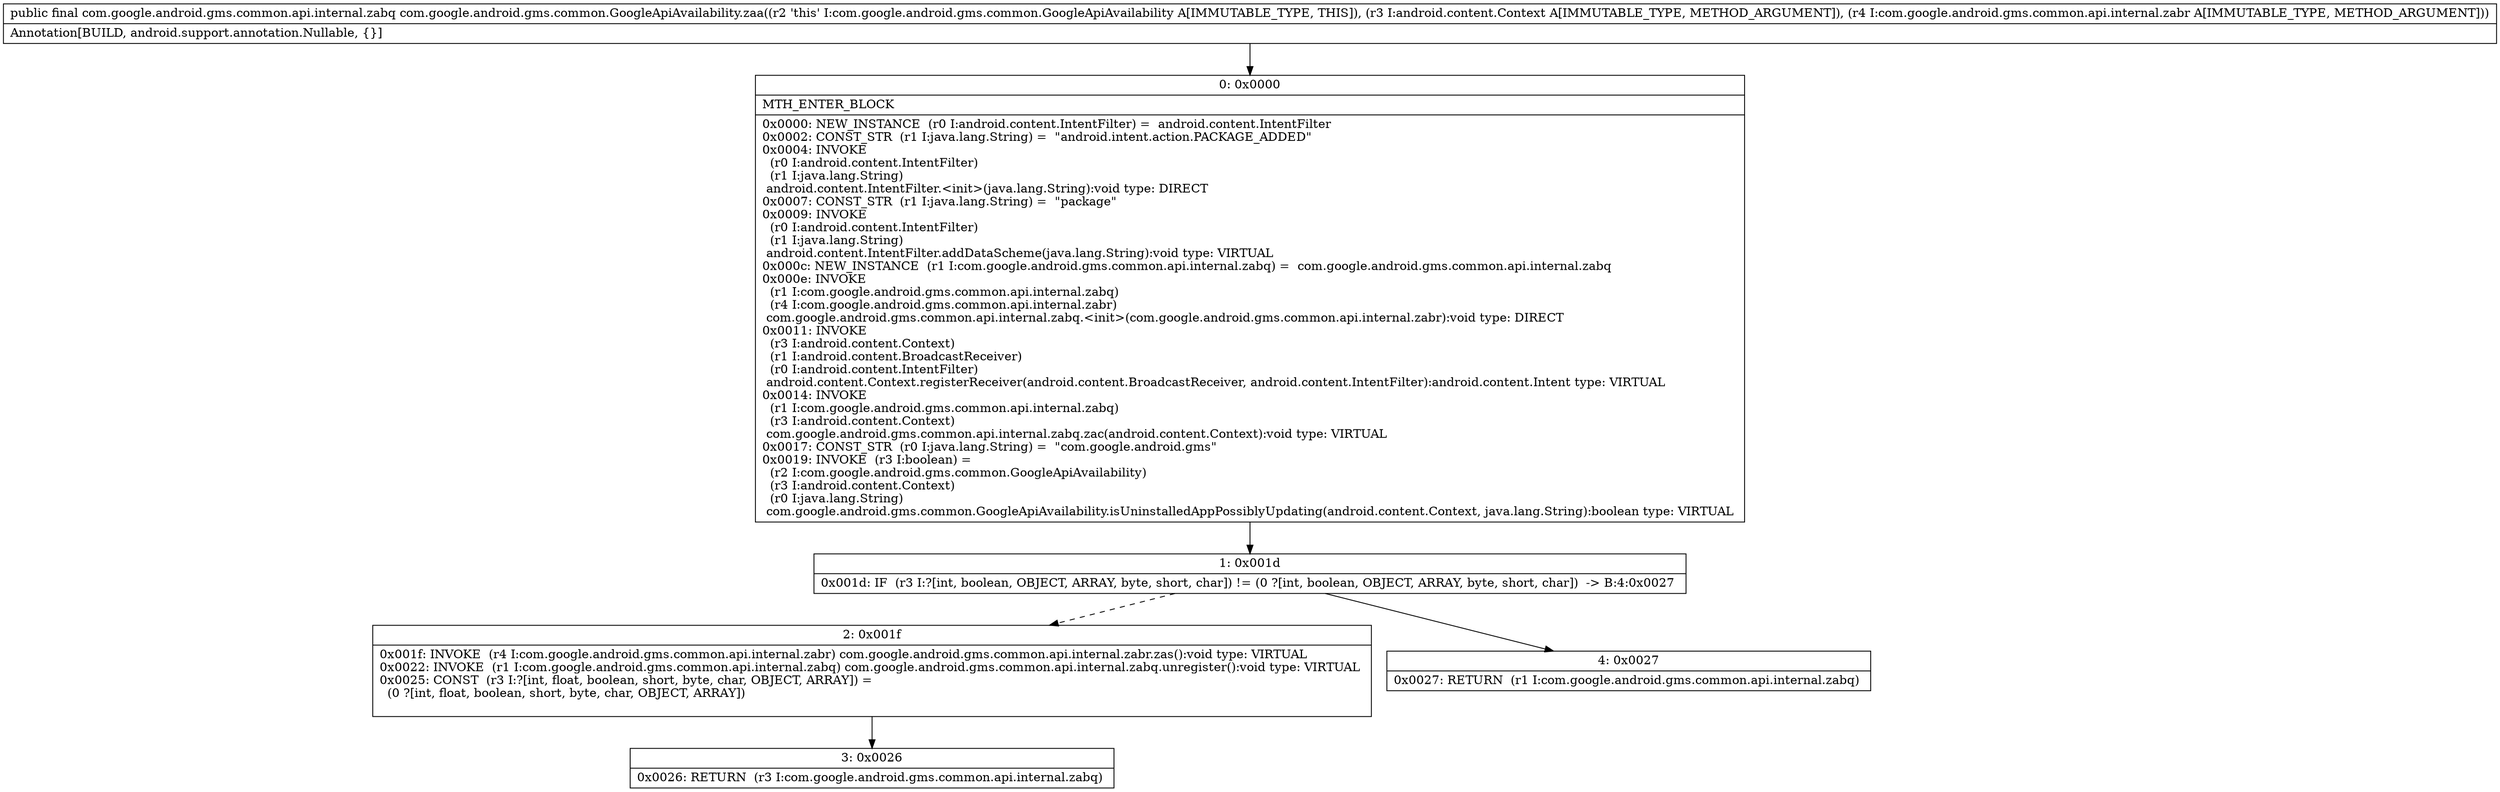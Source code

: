 digraph "CFG forcom.google.android.gms.common.GoogleApiAvailability.zaa(Landroid\/content\/Context;Lcom\/google\/android\/gms\/common\/api\/internal\/zabr;)Lcom\/google\/android\/gms\/common\/api\/internal\/zabq;" {
Node_0 [shape=record,label="{0\:\ 0x0000|MTH_ENTER_BLOCK\l|0x0000: NEW_INSTANCE  (r0 I:android.content.IntentFilter) =  android.content.IntentFilter \l0x0002: CONST_STR  (r1 I:java.lang.String) =  \"android.intent.action.PACKAGE_ADDED\" \l0x0004: INVOKE  \l  (r0 I:android.content.IntentFilter)\l  (r1 I:java.lang.String)\l android.content.IntentFilter.\<init\>(java.lang.String):void type: DIRECT \l0x0007: CONST_STR  (r1 I:java.lang.String) =  \"package\" \l0x0009: INVOKE  \l  (r0 I:android.content.IntentFilter)\l  (r1 I:java.lang.String)\l android.content.IntentFilter.addDataScheme(java.lang.String):void type: VIRTUAL \l0x000c: NEW_INSTANCE  (r1 I:com.google.android.gms.common.api.internal.zabq) =  com.google.android.gms.common.api.internal.zabq \l0x000e: INVOKE  \l  (r1 I:com.google.android.gms.common.api.internal.zabq)\l  (r4 I:com.google.android.gms.common.api.internal.zabr)\l com.google.android.gms.common.api.internal.zabq.\<init\>(com.google.android.gms.common.api.internal.zabr):void type: DIRECT \l0x0011: INVOKE  \l  (r3 I:android.content.Context)\l  (r1 I:android.content.BroadcastReceiver)\l  (r0 I:android.content.IntentFilter)\l android.content.Context.registerReceiver(android.content.BroadcastReceiver, android.content.IntentFilter):android.content.Intent type: VIRTUAL \l0x0014: INVOKE  \l  (r1 I:com.google.android.gms.common.api.internal.zabq)\l  (r3 I:android.content.Context)\l com.google.android.gms.common.api.internal.zabq.zac(android.content.Context):void type: VIRTUAL \l0x0017: CONST_STR  (r0 I:java.lang.String) =  \"com.google.android.gms\" \l0x0019: INVOKE  (r3 I:boolean) = \l  (r2 I:com.google.android.gms.common.GoogleApiAvailability)\l  (r3 I:android.content.Context)\l  (r0 I:java.lang.String)\l com.google.android.gms.common.GoogleApiAvailability.isUninstalledAppPossiblyUpdating(android.content.Context, java.lang.String):boolean type: VIRTUAL \l}"];
Node_1 [shape=record,label="{1\:\ 0x001d|0x001d: IF  (r3 I:?[int, boolean, OBJECT, ARRAY, byte, short, char]) != (0 ?[int, boolean, OBJECT, ARRAY, byte, short, char])  \-\> B:4:0x0027 \l}"];
Node_2 [shape=record,label="{2\:\ 0x001f|0x001f: INVOKE  (r4 I:com.google.android.gms.common.api.internal.zabr) com.google.android.gms.common.api.internal.zabr.zas():void type: VIRTUAL \l0x0022: INVOKE  (r1 I:com.google.android.gms.common.api.internal.zabq) com.google.android.gms.common.api.internal.zabq.unregister():void type: VIRTUAL \l0x0025: CONST  (r3 I:?[int, float, boolean, short, byte, char, OBJECT, ARRAY]) = \l  (0 ?[int, float, boolean, short, byte, char, OBJECT, ARRAY])\l \l}"];
Node_3 [shape=record,label="{3\:\ 0x0026|0x0026: RETURN  (r3 I:com.google.android.gms.common.api.internal.zabq) \l}"];
Node_4 [shape=record,label="{4\:\ 0x0027|0x0027: RETURN  (r1 I:com.google.android.gms.common.api.internal.zabq) \l}"];
MethodNode[shape=record,label="{public final com.google.android.gms.common.api.internal.zabq com.google.android.gms.common.GoogleApiAvailability.zaa((r2 'this' I:com.google.android.gms.common.GoogleApiAvailability A[IMMUTABLE_TYPE, THIS]), (r3 I:android.content.Context A[IMMUTABLE_TYPE, METHOD_ARGUMENT]), (r4 I:com.google.android.gms.common.api.internal.zabr A[IMMUTABLE_TYPE, METHOD_ARGUMENT]))  | Annotation[BUILD, android.support.annotation.Nullable, \{\}]\l}"];
MethodNode -> Node_0;
Node_0 -> Node_1;
Node_1 -> Node_2[style=dashed];
Node_1 -> Node_4;
Node_2 -> Node_3;
}

